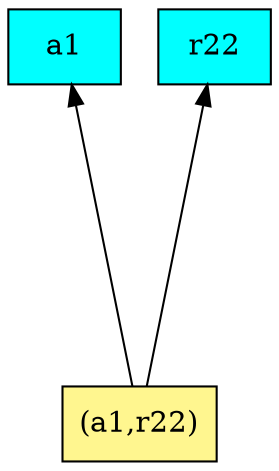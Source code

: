 digraph G {
rankdir=BT;ranksep="2.0";
"(a1,r22)" [shape=record,fillcolor=khaki1,style=filled,label="{(a1,r22)}"];
"a1" [shape=record,fillcolor=cyan,style=filled,label="{a1}"];
"r22" [shape=record,fillcolor=cyan,style=filled,label="{r22}"];
"(a1,r22)" -> "a1"
"(a1,r22)" -> "r22"
}